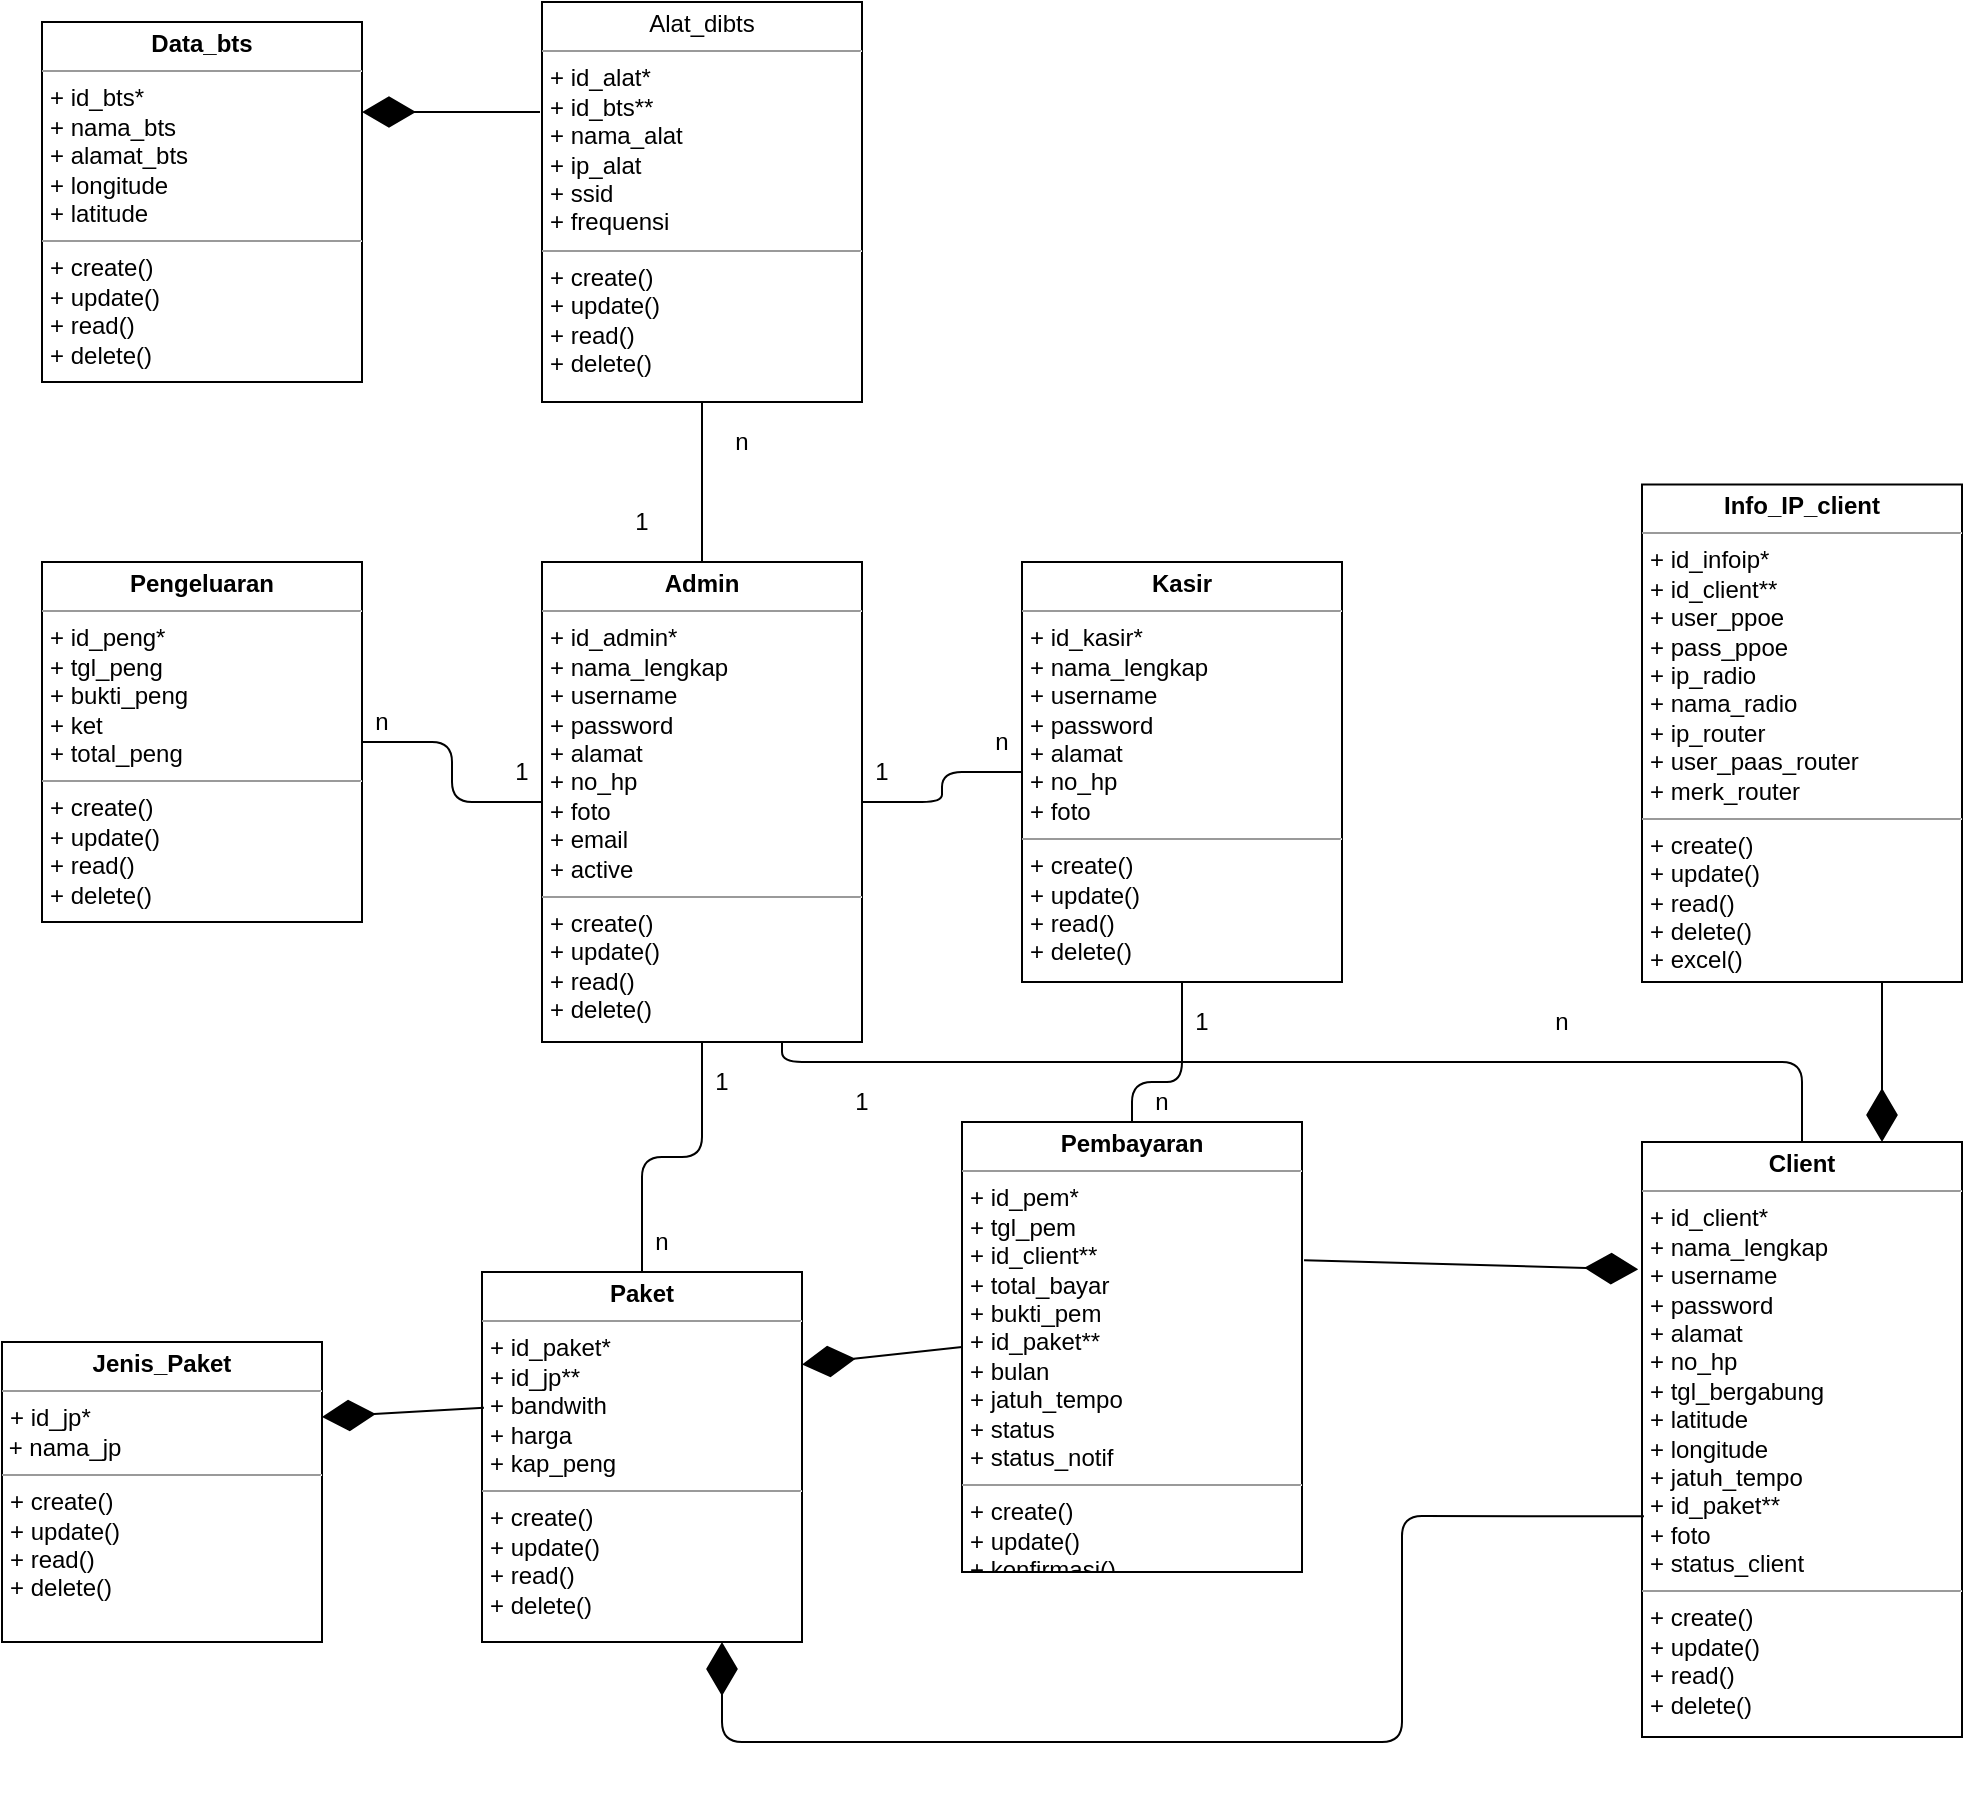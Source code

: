 <mxfile version="13.5.5" type="device"><diagram id="6fxZWe6KMfm7ncmy4tfy" name="Page-1"><mxGraphModel dx="1073" dy="1636" grid="1" gridSize="10" guides="1" tooltips="1" connect="1" arrows="1" fold="1" page="1" pageScale="1" pageWidth="850" pageHeight="1100" math="0" shadow="0"><root><mxCell id="0"/><mxCell id="1" parent="0"/><mxCell id="KlJDVDlZP8FO2NV6lnEd-1" value="&lt;p style=&quot;margin: 0px ; margin-top: 4px ; text-align: center&quot;&gt;&lt;b&gt;Admin&lt;/b&gt;&lt;br&gt;&lt;/p&gt;&lt;hr size=&quot;1&quot;&gt;&lt;p style=&quot;margin: 0px ; margin-left: 4px&quot;&gt;+ id_admin*&lt;/p&gt;&lt;p style=&quot;margin: 0px ; margin-left: 4px&quot;&gt;+ nama_lengkap&lt;/p&gt;&lt;p style=&quot;margin: 0px ; margin-left: 4px&quot;&gt;+ username&lt;/p&gt;&lt;p style=&quot;margin: 0px ; margin-left: 4px&quot;&gt;+ password&lt;/p&gt;&lt;p style=&quot;margin: 0px ; margin-left: 4px&quot;&gt;+ alamat&lt;/p&gt;&lt;p style=&quot;margin: 0px ; margin-left: 4px&quot;&gt;+ no_hp&lt;/p&gt;&lt;p style=&quot;margin: 0px ; margin-left: 4px&quot;&gt;+ foto&lt;/p&gt;&lt;p style=&quot;margin: 0px ; margin-left: 4px&quot;&gt;+ email&lt;/p&gt;&lt;p style=&quot;margin: 0px ; margin-left: 4px&quot;&gt;+ active&lt;br&gt;&lt;/p&gt;&lt;hr size=&quot;1&quot;&gt;&lt;p style=&quot;margin: 0px ; margin-left: 4px&quot;&gt;+ create()&lt;/p&gt;&lt;p style=&quot;margin: 0px ; margin-left: 4px&quot;&gt;+ update()&lt;/p&gt;&lt;p style=&quot;margin: 0px ; margin-left: 4px&quot;&gt;+ read()&lt;/p&gt;&lt;p style=&quot;margin: 0px ; margin-left: 4px&quot;&gt;+ delete()&lt;br&gt;&lt;/p&gt;" style="verticalAlign=top;align=left;overflow=fill;fontSize=12;fontFamily=Helvetica;html=1;" parent="1" vertex="1"><mxGeometry x="400" y="100" width="160" height="240" as="geometry"/></mxCell><mxCell id="KlJDVDlZP8FO2NV6lnEd-2" value="&lt;p style=&quot;margin: 0px ; margin-top: 4px ; text-align: center&quot;&gt;&lt;b&gt;Kasir&lt;/b&gt;&lt;br&gt;&lt;/p&gt;&lt;hr size=&quot;1&quot;&gt;&lt;p style=&quot;margin: 0px ; margin-left: 4px&quot;&gt;+ id_kasir*&lt;/p&gt;&lt;p style=&quot;margin: 0px ; margin-left: 4px&quot;&gt;+ nama_lengkap&lt;/p&gt;&lt;p style=&quot;margin: 0px ; margin-left: 4px&quot;&gt;+ username&lt;/p&gt;&lt;p style=&quot;margin: 0px ; margin-left: 4px&quot;&gt;+ password&lt;/p&gt;&lt;p style=&quot;margin: 0px ; margin-left: 4px&quot;&gt;+ alamat&lt;/p&gt;&lt;p style=&quot;margin: 0px ; margin-left: 4px&quot;&gt;+ no_hp&lt;/p&gt;&lt;p style=&quot;margin: 0px ; margin-left: 4px&quot;&gt;+ foto&lt;/p&gt;&lt;hr size=&quot;1&quot;&gt;&lt;p style=&quot;margin: 0px ; margin-left: 4px&quot;&gt;+ create()&lt;/p&gt;&lt;p style=&quot;margin: 0px ; margin-left: 4px&quot;&gt;+ update()&lt;/p&gt;&lt;p style=&quot;margin: 0px ; margin-left: 4px&quot;&gt;+ read()&lt;/p&gt;&lt;p style=&quot;margin: 0px ; margin-left: 4px&quot;&gt;+ delete()&lt;br&gt;&lt;/p&gt;" style="verticalAlign=top;align=left;overflow=fill;fontSize=12;fontFamily=Helvetica;html=1;" parent="1" vertex="1"><mxGeometry x="640" y="100" width="160" height="210" as="geometry"/></mxCell><mxCell id="KlJDVDlZP8FO2NV6lnEd-3" value="&lt;p style=&quot;margin: 0px ; margin-top: 4px ; text-align: center&quot;&gt;&lt;b&gt;Client&lt;/b&gt;&lt;br&gt;&lt;/p&gt;&lt;hr size=&quot;1&quot;&gt;&lt;p style=&quot;margin: 0px ; margin-left: 4px&quot;&gt;+ id_client*&lt;/p&gt;&lt;p style=&quot;margin: 0px ; margin-left: 4px&quot;&gt;+ nama_lengkap&lt;/p&gt;&lt;p style=&quot;margin: 0px ; margin-left: 4px&quot;&gt;+ username&lt;/p&gt;&lt;p style=&quot;margin: 0px ; margin-left: 4px&quot;&gt;+ password&lt;/p&gt;&lt;p style=&quot;margin: 0px ; margin-left: 4px&quot;&gt;+ alamat&lt;/p&gt;&lt;p style=&quot;margin: 0px ; margin-left: 4px&quot;&gt;+ no_hp&lt;/p&gt;&lt;p style=&quot;margin: 0px ; margin-left: 4px&quot;&gt;+ tgl_bergabung&lt;/p&gt;&lt;p style=&quot;margin: 0px ; margin-left: 4px&quot;&gt;+ latitude&lt;/p&gt;&lt;p style=&quot;margin: 0px ; margin-left: 4px&quot;&gt;+ longitude&lt;/p&gt;&lt;p style=&quot;margin: 0px ; margin-left: 4px&quot;&gt;+ jatuh_tempo&lt;/p&gt;&lt;p style=&quot;margin: 0px ; margin-left: 4px&quot;&gt;+ id_paket**&lt;br&gt;&lt;/p&gt;&lt;p style=&quot;margin: 0px ; margin-left: 4px&quot;&gt;+ foto&lt;/p&gt;&lt;p style=&quot;margin: 0px ; margin-left: 4px&quot;&gt;+ status_client&lt;br&gt;&lt;/p&gt;&lt;hr size=&quot;1&quot;&gt;&lt;p style=&quot;margin: 0px ; margin-left: 4px&quot;&gt;+ create()&lt;/p&gt;&lt;p style=&quot;margin: 0px ; margin-left: 4px&quot;&gt;+ update()&lt;/p&gt;&lt;p style=&quot;margin: 0px ; margin-left: 4px&quot;&gt;+ read()&lt;/p&gt;&lt;p style=&quot;margin: 0px ; margin-left: 4px&quot;&gt;+ delete()&lt;br&gt;&lt;/p&gt;" style="verticalAlign=top;align=left;overflow=fill;fontSize=12;fontFamily=Helvetica;html=1;" parent="1" vertex="1"><mxGeometry x="950" y="390" width="160" height="297.5" as="geometry"/></mxCell><mxCell id="KlJDVDlZP8FO2NV6lnEd-4" value="&lt;p style=&quot;margin: 0px ; margin-top: 4px ; text-align: center&quot;&gt;&lt;b&gt;Paket&lt;/b&gt;&lt;br&gt;&lt;/p&gt;&lt;hr size=&quot;1&quot;&gt;&lt;p style=&quot;margin: 0px ; margin-left: 4px&quot;&gt;+ id_paket*&lt;/p&gt;&lt;p style=&quot;margin: 0px ; margin-left: 4px&quot;&gt;+ id_jp**&lt;/p&gt;&lt;p style=&quot;margin: 0px ; margin-left: 4px&quot;&gt;+ bandwith&lt;/p&gt;&lt;p style=&quot;margin: 0px ; margin-left: 4px&quot;&gt;+ harga&lt;/p&gt;&lt;p style=&quot;margin: 0px ; margin-left: 4px&quot;&gt;+ kap_peng&lt;br&gt;&lt;/p&gt;&lt;hr size=&quot;1&quot;&gt;&lt;p style=&quot;margin: 0px ; margin-left: 4px&quot;&gt;+ create()&lt;/p&gt;&lt;p style=&quot;margin: 0px ; margin-left: 4px&quot;&gt;+ update()&lt;/p&gt;&lt;p style=&quot;margin: 0px ; margin-left: 4px&quot;&gt;+ read()&lt;/p&gt;&lt;p style=&quot;margin: 0px ; margin-left: 4px&quot;&gt;+ delete()&lt;br&gt;&lt;/p&gt;" style="verticalAlign=top;align=left;overflow=fill;fontSize=12;fontFamily=Helvetica;html=1;" parent="1" vertex="1"><mxGeometry x="370" y="455" width="160" height="185" as="geometry"/></mxCell><mxCell id="KlJDVDlZP8FO2NV6lnEd-5" value="&lt;p style=&quot;margin: 0px ; margin-top: 4px ; text-align: center&quot;&gt;&lt;b&gt;Pengeluaran&lt;/b&gt;&lt;br&gt;&lt;/p&gt;&lt;hr size=&quot;1&quot;&gt;&lt;p style=&quot;margin: 0px ; margin-left: 4px&quot;&gt;+ id_peng*&lt;/p&gt;&lt;p style=&quot;margin: 0px ; margin-left: 4px&quot;&gt;+ tgl_peng&lt;br&gt;&lt;/p&gt;&lt;p style=&quot;margin: 0px ; margin-left: 4px&quot;&gt;+ bukti_peng&lt;/p&gt;&lt;p style=&quot;margin: 0px ; margin-left: 4px&quot;&gt;+ ket&lt;/p&gt;&lt;p style=&quot;margin: 0px ; margin-left: 4px&quot;&gt;+ total_peng&lt;br&gt;&lt;/p&gt;&lt;hr size=&quot;1&quot;&gt;&lt;p style=&quot;margin: 0px ; margin-left: 4px&quot;&gt;+ create()&lt;/p&gt;&lt;p style=&quot;margin: 0px ; margin-left: 4px&quot;&gt;+ update()&lt;/p&gt;&lt;p style=&quot;margin: 0px ; margin-left: 4px&quot;&gt;+ read()&lt;/p&gt;&lt;p style=&quot;margin: 0px ; margin-left: 4px&quot;&gt;+ delete()&lt;br&gt;&lt;/p&gt;" style="verticalAlign=top;align=left;overflow=fill;fontSize=12;fontFamily=Helvetica;html=1;" parent="1" vertex="1"><mxGeometry x="150" y="100" width="160" height="180" as="geometry"/></mxCell><mxCell id="KlJDVDlZP8FO2NV6lnEd-6" value="&lt;p style=&quot;margin: 0px ; margin-top: 4px ; text-align: center&quot;&gt;&lt;b&gt;Pembayaran&lt;/b&gt;&lt;br&gt;&lt;/p&gt;&lt;hr size=&quot;1&quot;&gt;&lt;p style=&quot;margin: 0px ; margin-left: 4px&quot;&gt;+ id_pem*&lt;/p&gt;&lt;p style=&quot;margin: 0px ; margin-left: 4px&quot;&gt;+ tgl_pem&lt;/p&gt;&lt;p style=&quot;margin: 0px ; margin-left: 4px&quot;&gt;+ id_client**&lt;/p&gt;&lt;p style=&quot;margin: 0px ; margin-left: 4px&quot;&gt;+ total_bayar&lt;br&gt;&lt;/p&gt;&lt;p style=&quot;margin: 0px ; margin-left: 4px&quot;&gt;+ bukti_pem&lt;/p&gt;&lt;p style=&quot;margin: 0px ; margin-left: 4px&quot;&gt;+ id_paket**&lt;/p&gt;&lt;p style=&quot;margin: 0px ; margin-left: 4px&quot;&gt;+ bulan&lt;/p&gt;&lt;p style=&quot;margin: 0px ; margin-left: 4px&quot;&gt;+ jatuh_tempo&lt;br&gt;&lt;/p&gt;&lt;p style=&quot;margin: 0px ; margin-left: 4px&quot;&gt;+ status&lt;/p&gt;&lt;p style=&quot;margin: 0px ; margin-left: 4px&quot;&gt;+ status_notif&lt;br&gt;&lt;/p&gt;&lt;hr size=&quot;1&quot;&gt;&lt;p style=&quot;margin: 0px ; margin-left: 4px&quot;&gt;+ create()&lt;/p&gt;&lt;p style=&quot;margin: 0px ; margin-left: 4px&quot;&gt;+ update()&lt;/p&gt;&lt;p style=&quot;margin: 0px ; margin-left: 4px&quot;&gt;+ konfirmasi()&lt;/p&gt;" style="verticalAlign=top;align=left;overflow=fill;fontSize=12;fontFamily=Helvetica;html=1;" parent="1" vertex="1"><mxGeometry x="610" y="380" width="170" height="225" as="geometry"/></mxCell><mxCell id="KlJDVDlZP8FO2NV6lnEd-7" value="" style="endArrow=diamondThin;endFill=1;endSize=24;html=1;exitX=1.006;exitY=0.307;exitDx=0;exitDy=0;exitPerimeter=0;entryX=-0.012;entryY=0.214;entryDx=0;entryDy=0;entryPerimeter=0;" parent="1" source="KlJDVDlZP8FO2NV6lnEd-6" target="KlJDVDlZP8FO2NV6lnEd-3" edge="1"><mxGeometry width="160" relative="1" as="geometry"><mxPoint x="780" y="440" as="sourcePoint"/><mxPoint x="780" y="190" as="targetPoint"/></mxGeometry></mxCell><mxCell id="KlJDVDlZP8FO2NV6lnEd-8" value="" style="endArrow=diamondThin;endFill=1;endSize=24;html=1;exitX=0;exitY=0.5;exitDx=0;exitDy=0;entryX=1;entryY=0.25;entryDx=0;entryDy=0;" parent="1" source="KlJDVDlZP8FO2NV6lnEd-6" target="KlJDVDlZP8FO2NV6lnEd-4" edge="1"><mxGeometry width="160" relative="1" as="geometry"><mxPoint x="480" y="370" as="sourcePoint"/><mxPoint x="640" y="370" as="targetPoint"/></mxGeometry></mxCell><mxCell id="KlJDVDlZP8FO2NV6lnEd-9" value="" style="endArrow=none;html=1;edgeStyle=orthogonalEdgeStyle;entryX=0;entryY=0.5;entryDx=0;entryDy=0;exitX=1;exitY=0.5;exitDx=0;exitDy=0;" parent="1" source="KlJDVDlZP8FO2NV6lnEd-5" target="KlJDVDlZP8FO2NV6lnEd-1" edge="1"><mxGeometry relative="1" as="geometry"><mxPoint x="310" y="220" as="sourcePoint"/><mxPoint x="470" y="220" as="targetPoint"/></mxGeometry></mxCell><mxCell id="KlJDVDlZP8FO2NV6lnEd-12" value="" style="endArrow=none;html=1;edgeStyle=orthogonalEdgeStyle;entryX=0.5;entryY=0;entryDx=0;entryDy=0;exitX=0.5;exitY=1;exitDx=0;exitDy=0;" parent="1" source="KlJDVDlZP8FO2NV6lnEd-1" target="KlJDVDlZP8FO2NV6lnEd-4" edge="1"><mxGeometry relative="1" as="geometry"><mxPoint x="310" y="190" as="sourcePoint"/><mxPoint x="400" y="220" as="targetPoint"/></mxGeometry></mxCell><mxCell id="KlJDVDlZP8FO2NV6lnEd-13" value="" style="endArrow=none;html=1;edgeStyle=orthogonalEdgeStyle;entryX=1;entryY=0.5;entryDx=0;entryDy=0;exitX=0;exitY=0.5;exitDx=0;exitDy=0;" parent="1" source="KlJDVDlZP8FO2NV6lnEd-2" target="KlJDVDlZP8FO2NV6lnEd-1" edge="1"><mxGeometry relative="1" as="geometry"><mxPoint x="480" y="340" as="sourcePoint"/><mxPoint x="450" y="455" as="targetPoint"/></mxGeometry></mxCell><mxCell id="KlJDVDlZP8FO2NV6lnEd-14" value="1" style="text;html=1;strokeColor=none;fillColor=none;align=center;verticalAlign=middle;whiteSpace=wrap;rounded=0;" parent="1" vertex="1"><mxGeometry x="370" y="195" width="40" height="20" as="geometry"/></mxCell><mxCell id="KlJDVDlZP8FO2NV6lnEd-15" value="n" style="text;html=1;strokeColor=none;fillColor=none;align=center;verticalAlign=middle;whiteSpace=wrap;rounded=0;" parent="1" vertex="1"><mxGeometry x="300" y="170" width="40" height="20" as="geometry"/></mxCell><mxCell id="KlJDVDlZP8FO2NV6lnEd-16" value="1" style="text;html=1;strokeColor=none;fillColor=none;align=center;verticalAlign=middle;whiteSpace=wrap;rounded=0;" parent="1" vertex="1"><mxGeometry x="550" y="195" width="40" height="20" as="geometry"/></mxCell><mxCell id="KlJDVDlZP8FO2NV6lnEd-17" value="n" style="text;html=1;strokeColor=none;fillColor=none;align=center;verticalAlign=middle;whiteSpace=wrap;rounded=0;" parent="1" vertex="1"><mxGeometry x="610" y="180" width="40" height="20" as="geometry"/></mxCell><mxCell id="KlJDVDlZP8FO2NV6lnEd-18" value="1" style="text;html=1;strokeColor=none;fillColor=none;align=center;verticalAlign=middle;whiteSpace=wrap;rounded=0;" parent="1" vertex="1"><mxGeometry x="470" y="350" width="40" height="20" as="geometry"/></mxCell><mxCell id="KlJDVDlZP8FO2NV6lnEd-20" value="n" style="text;html=1;strokeColor=none;fillColor=none;align=center;verticalAlign=middle;whiteSpace=wrap;rounded=0;" parent="1" vertex="1"><mxGeometry x="440" y="430" width="40" height="20" as="geometry"/></mxCell><mxCell id="KlJDVDlZP8FO2NV6lnEd-21" value="" style="endArrow=none;html=1;edgeStyle=orthogonalEdgeStyle;entryX=0.75;entryY=1;entryDx=0;entryDy=0;exitX=0.5;exitY=0;exitDx=0;exitDy=0;" parent="1" source="KlJDVDlZP8FO2NV6lnEd-3" target="KlJDVDlZP8FO2NV6lnEd-1" edge="1"><mxGeometry relative="1" as="geometry"><mxPoint x="480" y="340" as="sourcePoint"/><mxPoint x="450" y="455" as="targetPoint"/><Array as="points"><mxPoint x="1030" y="350"/><mxPoint x="520" y="350"/></Array></mxGeometry></mxCell><mxCell id="KlJDVDlZP8FO2NV6lnEd-22" value="1" style="text;html=1;strokeColor=none;fillColor=none;align=center;verticalAlign=middle;whiteSpace=wrap;rounded=0;" parent="1" vertex="1"><mxGeometry x="540" y="360" width="40" height="20" as="geometry"/></mxCell><mxCell id="KlJDVDlZP8FO2NV6lnEd-23" value="n" style="text;html=1;strokeColor=none;fillColor=none;align=center;verticalAlign=middle;whiteSpace=wrap;rounded=0;" parent="1" vertex="1"><mxGeometry x="890" y="320" width="40" height="20" as="geometry"/></mxCell><mxCell id="KlJDVDlZP8FO2NV6lnEd-25" value="" style="endArrow=none;html=1;edgeStyle=orthogonalEdgeStyle;entryX=0.5;entryY=1;entryDx=0;entryDy=0;exitX=0.5;exitY=0;exitDx=0;exitDy=0;" parent="1" source="KlJDVDlZP8FO2NV6lnEd-6" target="KlJDVDlZP8FO2NV6lnEd-2" edge="1"><mxGeometry relative="1" as="geometry"><mxPoint x="1030" y="402.5" as="sourcePoint"/><mxPoint x="520" y="340" as="targetPoint"/><Array as="points"><mxPoint x="695" y="360"/><mxPoint x="720" y="360"/></Array></mxGeometry></mxCell><mxCell id="KlJDVDlZP8FO2NV6lnEd-26" value="1" style="text;html=1;strokeColor=none;fillColor=none;align=center;verticalAlign=middle;whiteSpace=wrap;rounded=0;" parent="1" vertex="1"><mxGeometry x="710" y="320" width="40" height="20" as="geometry"/></mxCell><mxCell id="KlJDVDlZP8FO2NV6lnEd-27" value="n" style="text;html=1;strokeColor=none;fillColor=none;align=center;verticalAlign=middle;whiteSpace=wrap;rounded=0;" parent="1" vertex="1"><mxGeometry x="690" y="360" width="40" height="20" as="geometry"/></mxCell><mxCell id="gR6v4-EDJj445K5u6AsJ-1" value="&lt;p style=&quot;margin: 0px ; margin-top: 4px ; text-align: center&quot;&gt;&lt;b&gt;Jenis_Paket&lt;/b&gt;&lt;br&gt;&lt;/p&gt;&lt;hr size=&quot;1&quot;&gt;&lt;p style=&quot;margin: 0px ; margin-left: 4px&quot;&gt;+ id_jp*&lt;/p&gt;&amp;nbsp;+ nama_jp&lt;br&gt;&lt;hr size=&quot;1&quot;&gt;&lt;p style=&quot;margin: 0px ; margin-left: 4px&quot;&gt;+ create()&lt;/p&gt;&lt;p style=&quot;margin: 0px ; margin-left: 4px&quot;&gt;+ update()&lt;/p&gt;&lt;p style=&quot;margin: 0px ; margin-left: 4px&quot;&gt;+ read()&lt;/p&gt;&lt;p style=&quot;margin: 0px ; margin-left: 4px&quot;&gt;+ delete()&lt;br&gt;&lt;/p&gt;" style="verticalAlign=top;align=left;overflow=fill;fontSize=12;fontFamily=Helvetica;html=1;" parent="1" vertex="1"><mxGeometry x="130" y="490" width="160" height="150" as="geometry"/></mxCell><mxCell id="gR6v4-EDJj445K5u6AsJ-2" value="" style="endArrow=diamondThin;endFill=1;endSize=24;html=1;exitX=0.006;exitY=0.367;exitDx=0;exitDy=0;entryX=1;entryY=0.25;entryDx=0;entryDy=0;exitPerimeter=0;" parent="1" source="KlJDVDlZP8FO2NV6lnEd-4" target="gR6v4-EDJj445K5u6AsJ-1" edge="1"><mxGeometry width="160" relative="1" as="geometry"><mxPoint x="610" y="492.5" as="sourcePoint"/><mxPoint x="530" y="492.5" as="targetPoint"/></mxGeometry></mxCell><mxCell id="gR6v4-EDJj445K5u6AsJ-3" value="" style="endArrow=diamondThin;endFill=1;endSize=24;html=1;exitX=0.006;exitY=0.629;exitDx=0;exitDy=0;entryX=0.75;entryY=1;entryDx=0;entryDy=0;exitPerimeter=0;" parent="1" source="KlJDVDlZP8FO2NV6lnEd-3" target="KlJDVDlZP8FO2NV6lnEd-4" edge="1"><mxGeometry width="160" relative="1" as="geometry"><mxPoint x="610" y="492.5" as="sourcePoint"/><mxPoint x="530" y="492.5" as="targetPoint"/><Array as="points"><mxPoint x="830" y="577"/><mxPoint x="830" y="690"/><mxPoint x="490" y="690"/></Array></mxGeometry></mxCell><mxCell id="gR6v4-EDJj445K5u6AsJ-4" value="&lt;p style=&quot;margin: 0px ; margin-top: 4px ; text-align: center&quot;&gt;&lt;b&gt;Data_bts&lt;/b&gt;&lt;br&gt;&lt;/p&gt;&lt;hr size=&quot;1&quot;&gt;&lt;p style=&quot;margin: 0px ; margin-left: 4px&quot;&gt;+ id_bts*&lt;/p&gt;&lt;p style=&quot;margin: 0px ; margin-left: 4px&quot;&gt;+ nama_bts&lt;/p&gt;&lt;p style=&quot;margin: 0px ; margin-left: 4px&quot;&gt;+ alamat_bts&lt;/p&gt;&lt;p style=&quot;margin: 0px ; margin-left: 4px&quot;&gt;+ longitude&lt;/p&gt;&lt;p style=&quot;margin: 0px ; margin-left: 4px&quot;&gt;+ latitude&lt;br&gt;&lt;/p&gt;&lt;hr size=&quot;1&quot;&gt;&lt;p style=&quot;margin: 0px ; margin-left: 4px&quot;&gt;+ create()&lt;/p&gt;&lt;p style=&quot;margin: 0px ; margin-left: 4px&quot;&gt;+ update()&lt;/p&gt;&lt;p style=&quot;margin: 0px ; margin-left: 4px&quot;&gt;+ read()&lt;/p&gt;&lt;p style=&quot;margin: 0px ; margin-left: 4px&quot;&gt;+ delete()&lt;br&gt;&lt;/p&gt;" style="verticalAlign=top;align=left;overflow=fill;fontSize=12;fontFamily=Helvetica;html=1;" parent="1" vertex="1"><mxGeometry x="150" y="-170" width="160" height="180" as="geometry"/></mxCell><mxCell id="gR6v4-EDJj445K5u6AsJ-5" value="" style="endArrow=none;html=1;edgeStyle=orthogonalEdgeStyle;entryX=0.5;entryY=0;entryDx=0;entryDy=0;exitX=0.5;exitY=1;exitDx=0;exitDy=0;" parent="1" source="gR6v4-EDJj445K5u6AsJ-8" target="KlJDVDlZP8FO2NV6lnEd-1" edge="1"><mxGeometry relative="1" as="geometry"><mxPoint x="310" y="190" as="sourcePoint"/><mxPoint x="400" y="220" as="targetPoint"/></mxGeometry></mxCell><mxCell id="gR6v4-EDJj445K5u6AsJ-6" value="n" style="text;html=1;strokeColor=none;fillColor=none;align=center;verticalAlign=middle;whiteSpace=wrap;rounded=0;" parent="1" vertex="1"><mxGeometry x="480" y="30" width="40" height="20" as="geometry"/></mxCell><mxCell id="gR6v4-EDJj445K5u6AsJ-7" value="1" style="text;html=1;strokeColor=none;fillColor=none;align=center;verticalAlign=middle;whiteSpace=wrap;rounded=0;" parent="1" vertex="1"><mxGeometry x="430" y="70" width="40" height="20" as="geometry"/></mxCell><mxCell id="gR6v4-EDJj445K5u6AsJ-8" value="&lt;p style=&quot;margin: 0px ; margin-top: 4px ; text-align: center&quot;&gt;Alat_dibts&lt;br&gt;&lt;/p&gt;&lt;hr size=&quot;1&quot;&gt;&lt;p style=&quot;margin: 0px ; margin-left: 4px&quot;&gt;+ id_alat*&lt;br&gt;&lt;/p&gt;&lt;p style=&quot;margin: 0px ; margin-left: 4px&quot;&gt;+ id_bts**&lt;/p&gt;&lt;p style=&quot;margin: 0px ; margin-left: 4px&quot;&gt;+ nama_alat&lt;/p&gt;&lt;p style=&quot;margin: 0px ; margin-left: 4px&quot;&gt;+ ip_alat&lt;/p&gt;&lt;p style=&quot;margin: 0px ; margin-left: 4px&quot;&gt;+ ssid&lt;/p&gt;&lt;p style=&quot;margin: 0px ; margin-left: 4px&quot;&gt;+ frequensi&lt;br&gt;&lt;/p&gt;&lt;hr size=&quot;1&quot;&gt;&lt;p style=&quot;margin: 0px ; margin-left: 4px&quot;&gt;+ create()&lt;/p&gt;&lt;p style=&quot;margin: 0px ; margin-left: 4px&quot;&gt;+ update()&lt;/p&gt;&lt;p style=&quot;margin: 0px ; margin-left: 4px&quot;&gt;+ read()&lt;/p&gt;&lt;p style=&quot;margin: 0px ; margin-left: 4px&quot;&gt;+ delete()&lt;br&gt;&lt;/p&gt;" style="verticalAlign=top;align=left;overflow=fill;fontSize=12;fontFamily=Helvetica;html=1;" parent="1" vertex="1"><mxGeometry x="400" y="-180" width="160" height="200" as="geometry"/></mxCell><mxCell id="gR6v4-EDJj445K5u6AsJ-10" value="" style="endArrow=diamondThin;endFill=1;endSize=24;html=1;entryX=1;entryY=0.25;entryDx=0;entryDy=0;" parent="1" target="gR6v4-EDJj445K5u6AsJ-4" edge="1"><mxGeometry width="160" relative="1" as="geometry"><mxPoint x="399" y="-125" as="sourcePoint"/><mxPoint x="290" y="512.5" as="targetPoint"/></mxGeometry></mxCell><mxCell id="gR6v4-EDJj445K5u6AsJ-11" value="&lt;p style=&quot;margin: 0px ; margin-top: 4px ; text-align: center&quot;&gt;&lt;b&gt;Info_IP_client&lt;/b&gt;&lt;br&gt;&lt;/p&gt;&lt;hr size=&quot;1&quot;&gt;&lt;p style=&quot;margin: 0px ; margin-left: 4px&quot;&gt;+ id_infoip*&lt;br&gt;&lt;/p&gt;&lt;p style=&quot;margin: 0px ; margin-left: 4px&quot;&gt;+ id_client**&lt;/p&gt;&lt;p style=&quot;margin: 0px ; margin-left: 4px&quot;&gt;+ user_ppoe &lt;br&gt;&lt;/p&gt;&lt;p style=&quot;margin: 0px ; margin-left: 4px&quot;&gt;+ pass_ppoe&lt;/p&gt;&lt;p style=&quot;margin: 0px ; margin-left: 4px&quot;&gt;+ ip_radio&lt;/p&gt;&lt;p style=&quot;margin: 0px ; margin-left: 4px&quot;&gt;+ nama_radio&lt;/p&gt;&lt;p style=&quot;margin: 0px ; margin-left: 4px&quot;&gt;+ ip_router&lt;/p&gt;&lt;p style=&quot;margin: 0px ; margin-left: 4px&quot;&gt;+ user_paas_router&lt;/p&gt;&lt;p style=&quot;margin: 0px ; margin-left: 4px&quot;&gt;+ merk_router&lt;/p&gt;&lt;hr size=&quot;1&quot;&gt;&lt;p style=&quot;margin: 0px ; margin-left: 4px&quot;&gt;+ create()&lt;/p&gt;&lt;p style=&quot;margin: 0px ; margin-left: 4px&quot;&gt;+ update()&lt;/p&gt;&lt;p style=&quot;margin: 0px ; margin-left: 4px&quot;&gt;+ read()&lt;/p&gt;&lt;p style=&quot;margin: 0px ; margin-left: 4px&quot;&gt;+ delete()&lt;/p&gt;&lt;p style=&quot;margin: 0px ; margin-left: 4px&quot;&gt;+ excel()&lt;br&gt;&lt;/p&gt;" style="verticalAlign=top;align=left;overflow=fill;fontSize=12;fontFamily=Helvetica;html=1;" parent="1" vertex="1"><mxGeometry x="950" y="61.25" width="160" height="248.75" as="geometry"/></mxCell><mxCell id="gR6v4-EDJj445K5u6AsJ-12" value="" style="endArrow=diamondThin;endFill=1;endSize=24;html=1;exitX=0.75;exitY=1;exitDx=0;exitDy=0;entryX=0.75;entryY=0;entryDx=0;entryDy=0;" parent="1" source="gR6v4-EDJj445K5u6AsJ-11" target="KlJDVDlZP8FO2NV6lnEd-3" edge="1"><mxGeometry width="160" relative="1" as="geometry"><mxPoint x="781.02" y="449.075" as="sourcePoint"/><mxPoint x="948.08" y="453.665" as="targetPoint"/></mxGeometry></mxCell></root></mxGraphModel></diagram></mxfile>
